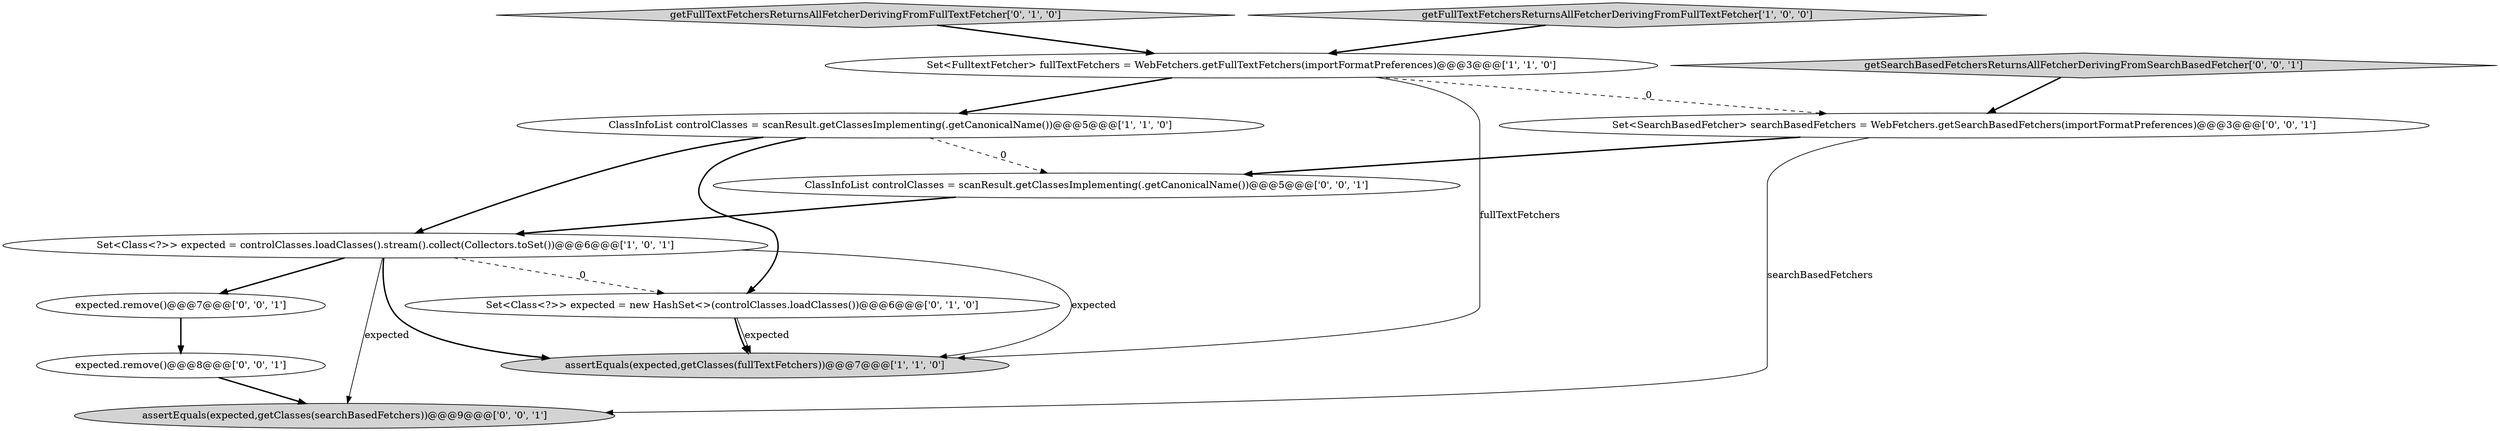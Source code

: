 digraph {
0 [style = filled, label = "assertEquals(expected,getClasses(fullTextFetchers))@@@7@@@['1', '1', '0']", fillcolor = lightgray, shape = ellipse image = "AAA0AAABBB1BBB"];
5 [style = filled, label = "getFullTextFetchersReturnsAllFetcherDerivingFromFullTextFetcher['0', '1', '0']", fillcolor = lightgray, shape = diamond image = "AAA0AAABBB2BBB"];
9 [style = filled, label = "Set<SearchBasedFetcher> searchBasedFetchers = WebFetchers.getSearchBasedFetchers(importFormatPreferences)@@@3@@@['0', '0', '1']", fillcolor = white, shape = ellipse image = "AAA0AAABBB3BBB"];
10 [style = filled, label = "getSearchBasedFetchersReturnsAllFetcherDerivingFromSearchBasedFetcher['0', '0', '1']", fillcolor = lightgray, shape = diamond image = "AAA0AAABBB3BBB"];
7 [style = filled, label = "expected.remove()@@@7@@@['0', '0', '1']", fillcolor = white, shape = ellipse image = "AAA0AAABBB3BBB"];
11 [style = filled, label = "expected.remove()@@@8@@@['0', '0', '1']", fillcolor = white, shape = ellipse image = "AAA0AAABBB3BBB"];
2 [style = filled, label = "Set<Class<?>> expected = controlClasses.loadClasses().stream().collect(Collectors.toSet())@@@6@@@['1', '0', '1']", fillcolor = white, shape = ellipse image = "AAA0AAABBB1BBB"];
1 [style = filled, label = "Set<FulltextFetcher> fullTextFetchers = WebFetchers.getFullTextFetchers(importFormatPreferences)@@@3@@@['1', '1', '0']", fillcolor = white, shape = ellipse image = "AAA0AAABBB1BBB"];
4 [style = filled, label = "getFullTextFetchersReturnsAllFetcherDerivingFromFullTextFetcher['1', '0', '0']", fillcolor = lightgray, shape = diamond image = "AAA0AAABBB1BBB"];
6 [style = filled, label = "Set<Class<?>> expected = new HashSet<>(controlClasses.loadClasses())@@@6@@@['0', '1', '0']", fillcolor = white, shape = ellipse image = "AAA1AAABBB2BBB"];
12 [style = filled, label = "ClassInfoList controlClasses = scanResult.getClassesImplementing(.getCanonicalName())@@@5@@@['0', '0', '1']", fillcolor = white, shape = ellipse image = "AAA0AAABBB3BBB"];
3 [style = filled, label = "ClassInfoList controlClasses = scanResult.getClassesImplementing(.getCanonicalName())@@@5@@@['1', '1', '0']", fillcolor = white, shape = ellipse image = "AAA0AAABBB1BBB"];
8 [style = filled, label = "assertEquals(expected,getClasses(searchBasedFetchers))@@@9@@@['0', '0', '1']", fillcolor = lightgray, shape = ellipse image = "AAA0AAABBB3BBB"];
6->0 [style = solid, label="expected"];
2->0 [style = solid, label="expected"];
3->2 [style = bold, label=""];
2->7 [style = bold, label=""];
1->9 [style = dashed, label="0"];
10->9 [style = bold, label=""];
12->2 [style = bold, label=""];
5->1 [style = bold, label=""];
6->0 [style = bold, label=""];
2->8 [style = solid, label="expected"];
7->11 [style = bold, label=""];
4->1 [style = bold, label=""];
3->6 [style = bold, label=""];
2->6 [style = dashed, label="0"];
1->3 [style = bold, label=""];
11->8 [style = bold, label=""];
2->0 [style = bold, label=""];
1->0 [style = solid, label="fullTextFetchers"];
3->12 [style = dashed, label="0"];
9->8 [style = solid, label="searchBasedFetchers"];
9->12 [style = bold, label=""];
}
